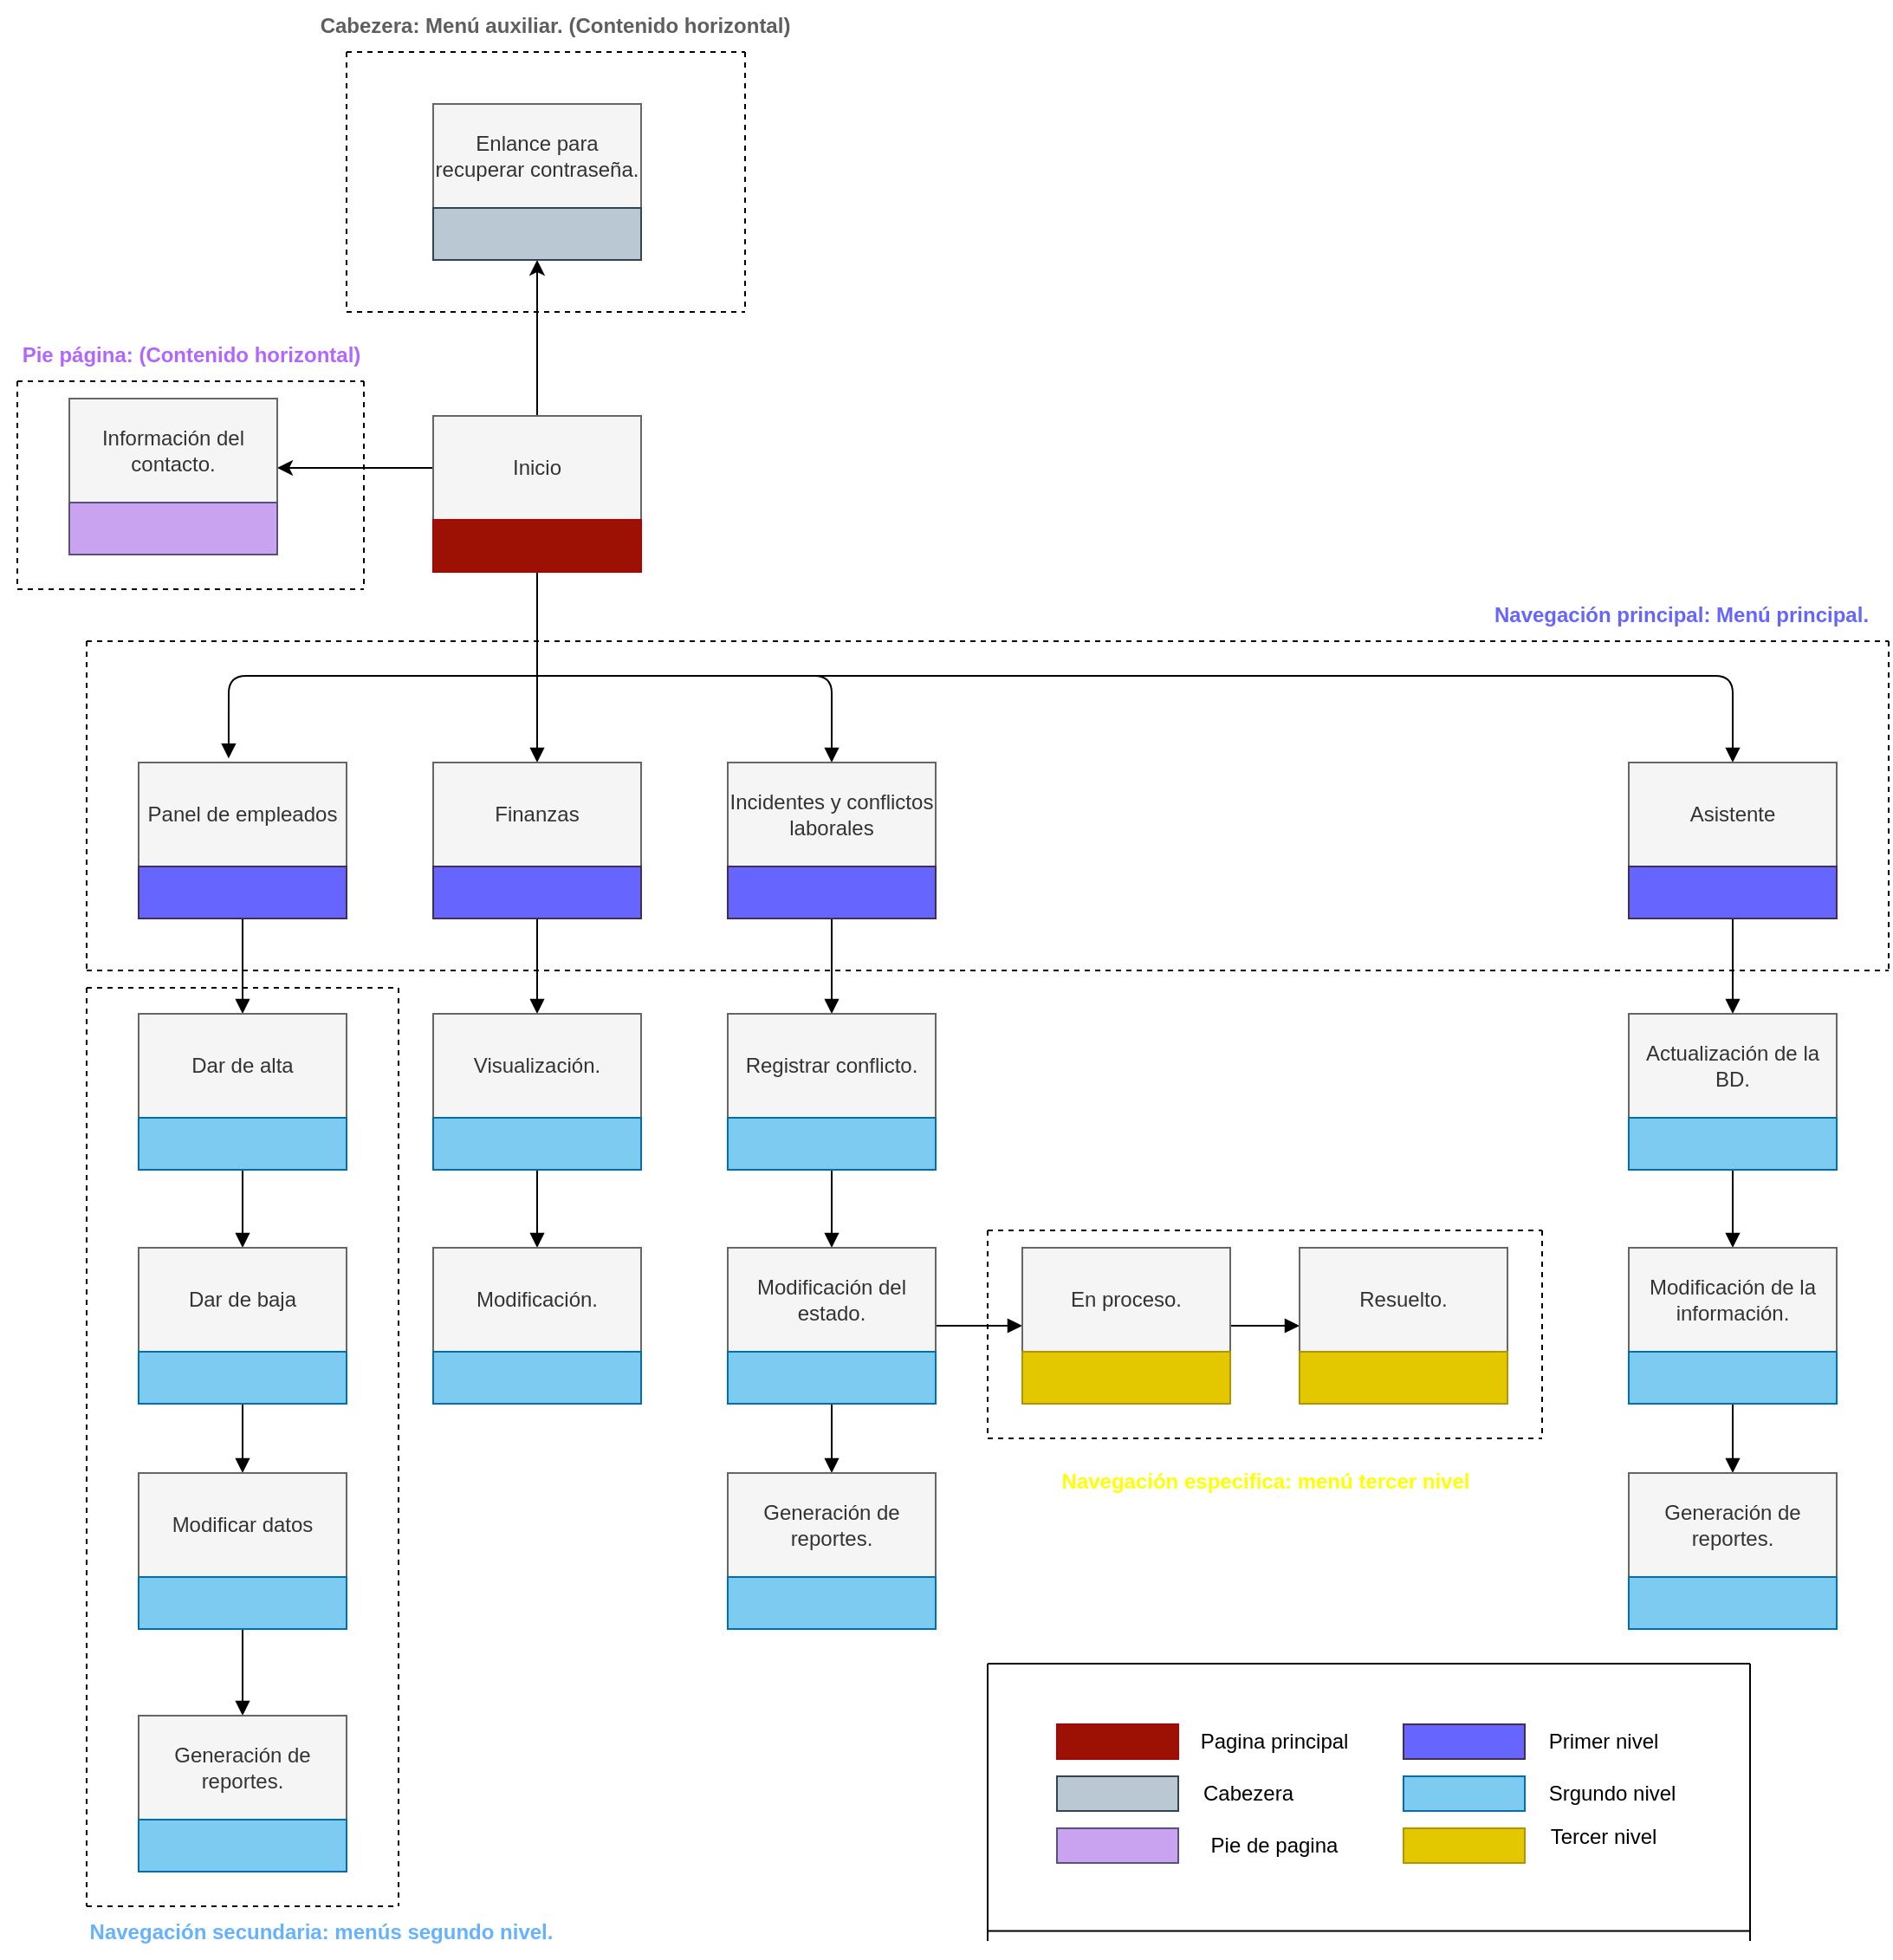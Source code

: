 <mxfile>
    <diagram id="zJPZgAq4HO8ocV3kGykQ" name="Page-1">
        <mxGraphModel dx="960" dy="1762" grid="1" gridSize="10" guides="1" tooltips="1" connect="1" arrows="1" fold="1" page="1" pageScale="1" pageWidth="850" pageHeight="1100" background="#ffffff" math="0" shadow="0">
            <root>
                <mxCell id="0"/>
                <mxCell id="1" parent="0"/>
                <mxCell id="10" style="edgeStyle=none;html=1;strokeColor=#000000;exitX=0;exitY=0.5;exitDx=0;exitDy=0;" edge="1" parent="1" source="4">
                    <mxGeometry relative="1" as="geometry">
                        <mxPoint x="270" y="235" as="sourcePoint"/>
                        <mxPoint x="190" y="230" as="targetPoint"/>
                    </mxGeometry>
                </mxCell>
                <mxCell id="14" style="edgeStyle=none;html=1;exitX=0.5;exitY=0;exitDx=0;exitDy=0;entryX=0.5;entryY=1;entryDx=0;entryDy=0;strokeColor=#000000;" edge="1" parent="1" source="4" target="13">
                    <mxGeometry relative="1" as="geometry"/>
                </mxCell>
                <mxCell id="4" value="Inicio" style="rounded=0;whiteSpace=wrap;html=1;fillColor=#f5f5f5;fontColor=#333333;strokeColor=#666666;" vertex="1" parent="1">
                    <mxGeometry x="280" y="200" width="120" height="60" as="geometry"/>
                </mxCell>
                <mxCell id="31" style="edgeStyle=none;html=1;exitX=0.5;exitY=1;exitDx=0;exitDy=0;strokeColor=#000000;startArrow=none;startFill=0;endArrow=block;endFill=1;entryX=0.5;entryY=0;entryDx=0;entryDy=0;" edge="1" parent="1" source="7" target="23">
                    <mxGeometry relative="1" as="geometry">
                        <mxPoint x="340" y="330" as="targetPoint"/>
                    </mxGeometry>
                </mxCell>
                <mxCell id="32" style="edgeStyle=none;html=1;entryX=0.433;entryY=-0.04;entryDx=0;entryDy=0;entryPerimeter=0;strokeColor=#000000;startArrow=none;startFill=0;endArrow=block;endFill=1;" edge="1" parent="1" target="21">
                    <mxGeometry relative="1" as="geometry">
                        <mxPoint x="340" y="350" as="sourcePoint"/>
                        <Array as="points">
                            <mxPoint x="162" y="350"/>
                        </Array>
                    </mxGeometry>
                </mxCell>
                <mxCell id="33" style="edgeStyle=none;html=1;entryX=0.5;entryY=0;entryDx=0;entryDy=0;strokeColor=#000000;startArrow=none;startFill=0;endArrow=block;endFill=1;" edge="1" parent="1" target="27">
                    <mxGeometry relative="1" as="geometry">
                        <mxPoint x="340" y="350" as="sourcePoint"/>
                        <Array as="points">
                            <mxPoint x="510" y="350"/>
                        </Array>
                    </mxGeometry>
                </mxCell>
                <mxCell id="34" style="edgeStyle=none;html=1;strokeColor=#000000;startArrow=none;startFill=0;endArrow=block;endFill=1;entryX=0.5;entryY=0;entryDx=0;entryDy=0;" edge="1" parent="1" target="29">
                    <mxGeometry relative="1" as="geometry">
                        <mxPoint x="610" y="320" as="targetPoint"/>
                        <mxPoint x="340" y="350" as="sourcePoint"/>
                        <Array as="points">
                            <mxPoint x="1030" y="350"/>
                        </Array>
                    </mxGeometry>
                </mxCell>
                <mxCell id="7" value="" style="rounded=0;whiteSpace=wrap;html=1;fillColor=#9C1104;fontColor=#ffffff;strokeColor=#B20000;" vertex="1" parent="1">
                    <mxGeometry x="280" y="260" width="120" height="30" as="geometry"/>
                </mxCell>
                <mxCell id="8" value="Información del contacto." style="rounded=0;whiteSpace=wrap;html=1;fillColor=#f5f5f5;fontColor=#333333;strokeColor=#666666;" vertex="1" parent="1">
                    <mxGeometry x="70" y="190" width="120" height="60" as="geometry"/>
                </mxCell>
                <mxCell id="9" value="" style="rounded=0;whiteSpace=wrap;html=1;fillColor=#c9a3f0;strokeColor=#56517e;" vertex="1" parent="1">
                    <mxGeometry x="70" y="250" width="120" height="30" as="geometry"/>
                </mxCell>
                <mxCell id="12" value="Enlance para recuperar contraseña." style="rounded=0;whiteSpace=wrap;html=1;fillColor=#f5f5f5;fontColor=#333333;strokeColor=#666666;" vertex="1" parent="1">
                    <mxGeometry x="280" y="20" width="120" height="60" as="geometry"/>
                </mxCell>
                <mxCell id="13" value="" style="rounded=0;whiteSpace=wrap;html=1;fillColor=#BAC8D3;fontColor=#ffffff;strokeColor=#314354;" vertex="1" parent="1">
                    <mxGeometry x="280" y="80" width="120" height="30" as="geometry"/>
                </mxCell>
                <mxCell id="21" value="Panel de empleados" style="rounded=0;whiteSpace=wrap;html=1;fillColor=#f5f5f5;fontColor=#333333;strokeColor=#666666;" vertex="1" parent="1">
                    <mxGeometry x="110" y="400" width="120" height="60" as="geometry"/>
                </mxCell>
                <mxCell id="43" style="edgeStyle=none;html=1;exitX=0.5;exitY=1;exitDx=0;exitDy=0;entryX=0.5;entryY=0;entryDx=0;entryDy=0;strokeColor=#000000;startArrow=none;startFill=0;endArrow=block;endFill=1;" edge="1" parent="1" source="22" target="35">
                    <mxGeometry relative="1" as="geometry"/>
                </mxCell>
                <mxCell id="22" value="" style="rounded=0;whiteSpace=wrap;html=1;fillColor=#6666FF;fontColor=#ffffff;strokeColor=#432D57;" vertex="1" parent="1">
                    <mxGeometry x="110" y="460" width="120" height="30" as="geometry"/>
                </mxCell>
                <mxCell id="23" value="Finanzas" style="rounded=0;whiteSpace=wrap;html=1;fillColor=#f5f5f5;fontColor=#333333;strokeColor=#666666;" vertex="1" parent="1">
                    <mxGeometry x="280" y="400" width="120" height="60" as="geometry"/>
                </mxCell>
                <mxCell id="58" style="edgeStyle=none;html=1;exitX=0.5;exitY=1;exitDx=0;exitDy=0;entryX=0.5;entryY=0;entryDx=0;entryDy=0;strokeColor=#000000;startArrow=none;startFill=0;endArrow=block;endFill=1;" edge="1" parent="1" source="24" target="47">
                    <mxGeometry relative="1" as="geometry"/>
                </mxCell>
                <mxCell id="24" value="" style="rounded=0;whiteSpace=wrap;html=1;fillColor=#6666FF;fontColor=#ffffff;strokeColor=#432D57;" vertex="1" parent="1">
                    <mxGeometry x="280" y="460" width="120" height="30" as="geometry"/>
                </mxCell>
                <mxCell id="27" value="Incidentes y conflictos laborales" style="rounded=0;whiteSpace=wrap;html=1;fillColor=#f5f5f5;fontColor=#333333;strokeColor=#666666;" vertex="1" parent="1">
                    <mxGeometry x="450" y="400" width="120" height="60" as="geometry"/>
                </mxCell>
                <mxCell id="71" style="edgeStyle=none;html=1;exitX=0.5;exitY=1;exitDx=0;exitDy=0;entryX=0.5;entryY=0;entryDx=0;entryDy=0;strokeColor=#000000;startArrow=none;startFill=0;endArrow=block;endFill=1;" edge="1" parent="1" source="28" target="60">
                    <mxGeometry relative="1" as="geometry"/>
                </mxCell>
                <mxCell id="28" value="" style="rounded=0;whiteSpace=wrap;html=1;fillColor=#6666FF;fontColor=#ffffff;strokeColor=#432D57;" vertex="1" parent="1">
                    <mxGeometry x="450" y="460" width="120" height="30" as="geometry"/>
                </mxCell>
                <mxCell id="29" value="Asistente" style="rounded=0;whiteSpace=wrap;html=1;fillColor=#f5f5f5;fontColor=#333333;strokeColor=#666666;" vertex="1" parent="1">
                    <mxGeometry x="970" y="400" width="120" height="60" as="geometry"/>
                </mxCell>
                <mxCell id="80" style="edgeStyle=none;html=1;exitX=0.5;exitY=1;exitDx=0;exitDy=0;strokeColor=#000000;startArrow=none;startFill=0;endArrow=block;endFill=1;entryX=0.5;entryY=0;entryDx=0;entryDy=0;" edge="1" parent="1" source="30" target="72">
                    <mxGeometry relative="1" as="geometry">
                        <mxPoint x="1030" y="540" as="targetPoint"/>
                    </mxGeometry>
                </mxCell>
                <mxCell id="30" value="" style="rounded=0;whiteSpace=wrap;html=1;fillColor=#6666FF;fontColor=#ffffff;strokeColor=#432D57;" vertex="1" parent="1">
                    <mxGeometry x="970" y="460" width="120" height="30" as="geometry"/>
                </mxCell>
                <mxCell id="35" value="Dar de alta" style="rounded=0;whiteSpace=wrap;html=1;fillColor=#f5f5f5;fontColor=#333333;strokeColor=#666666;" vertex="1" parent="1">
                    <mxGeometry x="110" y="545" width="120" height="60" as="geometry"/>
                </mxCell>
                <mxCell id="44" style="edgeStyle=none;html=1;exitX=0.5;exitY=1;exitDx=0;exitDy=0;entryX=0.5;entryY=0;entryDx=0;entryDy=0;strokeColor=#000000;startArrow=none;startFill=0;endArrow=block;endFill=1;" edge="1" parent="1" source="36" target="37">
                    <mxGeometry relative="1" as="geometry"/>
                </mxCell>
                <mxCell id="36" value="" style="rounded=0;whiteSpace=wrap;html=1;fillColor=#7ecbf1;fontColor=#ffffff;strokeColor=#006EAF;" vertex="1" parent="1">
                    <mxGeometry x="110" y="605" width="120" height="30" as="geometry"/>
                </mxCell>
                <mxCell id="37" value="Dar de baja" style="rounded=0;whiteSpace=wrap;html=1;fillColor=#f5f5f5;fontColor=#333333;strokeColor=#666666;" vertex="1" parent="1">
                    <mxGeometry x="110" y="680" width="120" height="60" as="geometry"/>
                </mxCell>
                <mxCell id="45" style="edgeStyle=none;html=1;exitX=0.5;exitY=1;exitDx=0;exitDy=0;entryX=0.5;entryY=0;entryDx=0;entryDy=0;strokeColor=#000000;startArrow=none;startFill=0;endArrow=block;endFill=1;" edge="1" parent="1" source="38" target="39">
                    <mxGeometry relative="1" as="geometry"/>
                </mxCell>
                <mxCell id="38" value="" style="rounded=0;whiteSpace=wrap;html=1;fillColor=#7ecbf1;fontColor=#ffffff;strokeColor=#006EAF;" vertex="1" parent="1">
                    <mxGeometry x="110" y="740" width="120" height="30" as="geometry"/>
                </mxCell>
                <mxCell id="39" value="Modificar datos" style="rounded=0;whiteSpace=wrap;html=1;fillColor=#f5f5f5;fontColor=#333333;strokeColor=#666666;" vertex="1" parent="1">
                    <mxGeometry x="110" y="810" width="120" height="60" as="geometry"/>
                </mxCell>
                <mxCell id="46" style="edgeStyle=none;html=1;exitX=0.5;exitY=1;exitDx=0;exitDy=0;entryX=0.5;entryY=0;entryDx=0;entryDy=0;strokeColor=#000000;startArrow=none;startFill=0;endArrow=block;endFill=1;" edge="1" parent="1" source="40" target="41">
                    <mxGeometry relative="1" as="geometry"/>
                </mxCell>
                <mxCell id="40" value="" style="rounded=0;whiteSpace=wrap;html=1;fillColor=#7ecbf1;fontColor=#ffffff;strokeColor=#006EAF;" vertex="1" parent="1">
                    <mxGeometry x="110" y="870" width="120" height="30" as="geometry"/>
                </mxCell>
                <mxCell id="41" value="Generación de reportes." style="rounded=0;whiteSpace=wrap;html=1;fillColor=#f5f5f5;fontColor=#333333;strokeColor=#666666;" vertex="1" parent="1">
                    <mxGeometry x="110" y="950" width="120" height="60" as="geometry"/>
                </mxCell>
                <mxCell id="42" value="" style="rounded=0;whiteSpace=wrap;html=1;fillColor=#7ecbf1;fontColor=#ffffff;strokeColor=#006EAF;" vertex="1" parent="1">
                    <mxGeometry x="110" y="1010" width="120" height="30" as="geometry"/>
                </mxCell>
                <mxCell id="47" value="Visualización." style="rounded=0;whiteSpace=wrap;html=1;fillColor=#f5f5f5;fontColor=#333333;strokeColor=#666666;" vertex="1" parent="1">
                    <mxGeometry x="280" y="545" width="120" height="60" as="geometry"/>
                </mxCell>
                <mxCell id="48" style="edgeStyle=none;html=1;exitX=0.5;exitY=1;exitDx=0;exitDy=0;entryX=0.5;entryY=0;entryDx=0;entryDy=0;strokeColor=#000000;startArrow=none;startFill=0;endArrow=block;endFill=1;" edge="1" parent="1" source="49" target="50">
                    <mxGeometry relative="1" as="geometry"/>
                </mxCell>
                <mxCell id="49" value="" style="rounded=0;whiteSpace=wrap;html=1;fillColor=#7ecbf1;fontColor=#ffffff;strokeColor=#006EAF;" vertex="1" parent="1">
                    <mxGeometry x="280" y="605" width="120" height="30" as="geometry"/>
                </mxCell>
                <mxCell id="50" value="Modificación." style="rounded=0;whiteSpace=wrap;html=1;fillColor=#f5f5f5;fontColor=#333333;strokeColor=#666666;" vertex="1" parent="1">
                    <mxGeometry x="280" y="680" width="120" height="60" as="geometry"/>
                </mxCell>
                <mxCell id="52" value="" style="rounded=0;whiteSpace=wrap;html=1;fillColor=#7ecbf1;fontColor=#ffffff;strokeColor=#006EAF;" vertex="1" parent="1">
                    <mxGeometry x="280" y="740" width="120" height="30" as="geometry"/>
                </mxCell>
                <mxCell id="60" value="Registrar conflicto." style="rounded=0;whiteSpace=wrap;html=1;fillColor=#f5f5f5;fontColor=#333333;strokeColor=#666666;" vertex="1" parent="1">
                    <mxGeometry x="450" y="545" width="120" height="60" as="geometry"/>
                </mxCell>
                <mxCell id="61" style="edgeStyle=none;html=1;exitX=0.5;exitY=1;exitDx=0;exitDy=0;entryX=0.5;entryY=0;entryDx=0;entryDy=0;strokeColor=#000000;startArrow=none;startFill=0;endArrow=block;endFill=1;" edge="1" parent="1" source="62" target="63">
                    <mxGeometry relative="1" as="geometry"/>
                </mxCell>
                <mxCell id="62" value="" style="rounded=0;whiteSpace=wrap;html=1;fillColor=#7ecbf1;fontColor=#ffffff;strokeColor=#006EAF;" vertex="1" parent="1">
                    <mxGeometry x="450" y="605" width="120" height="30" as="geometry"/>
                </mxCell>
                <mxCell id="85" style="edgeStyle=none;html=1;exitX=1;exitY=0.75;exitDx=0;exitDy=0;entryX=0;entryY=0.75;entryDx=0;entryDy=0;strokeColor=#000000;startArrow=none;startFill=0;endArrow=block;endFill=1;" edge="1" parent="1" source="63" target="81">
                    <mxGeometry relative="1" as="geometry"/>
                </mxCell>
                <mxCell id="63" value="Modificación del estado." style="rounded=0;whiteSpace=wrap;html=1;fillColor=#f5f5f5;fontColor=#333333;strokeColor=#666666;" vertex="1" parent="1">
                    <mxGeometry x="450" y="680" width="120" height="60" as="geometry"/>
                </mxCell>
                <mxCell id="64" style="edgeStyle=none;html=1;exitX=0.5;exitY=1;exitDx=0;exitDy=0;entryX=0.5;entryY=0;entryDx=0;entryDy=0;strokeColor=#000000;startArrow=none;startFill=0;endArrow=block;endFill=1;" edge="1" parent="1" source="65" target="66">
                    <mxGeometry relative="1" as="geometry"/>
                </mxCell>
                <mxCell id="65" value="" style="rounded=0;whiteSpace=wrap;html=1;fillColor=#7ecbf1;fontColor=#ffffff;strokeColor=#006EAF;" vertex="1" parent="1">
                    <mxGeometry x="450" y="740" width="120" height="30" as="geometry"/>
                </mxCell>
                <mxCell id="66" value="Generación de reportes." style="rounded=0;whiteSpace=wrap;html=1;fillColor=#f5f5f5;fontColor=#333333;strokeColor=#666666;" vertex="1" parent="1">
                    <mxGeometry x="450" y="810" width="120" height="60" as="geometry"/>
                </mxCell>
                <mxCell id="68" value="" style="rounded=0;whiteSpace=wrap;html=1;fillColor=#7ecbf1;fontColor=#ffffff;strokeColor=#006EAF;" vertex="1" parent="1">
                    <mxGeometry x="450" y="870" width="120" height="30" as="geometry"/>
                </mxCell>
                <mxCell id="72" value="Actualización de la BD." style="rounded=0;whiteSpace=wrap;html=1;fillColor=#f5f5f5;fontColor=#333333;strokeColor=#666666;" vertex="1" parent="1">
                    <mxGeometry x="970" y="545" width="120" height="60" as="geometry"/>
                </mxCell>
                <mxCell id="73" style="edgeStyle=none;html=1;exitX=0.5;exitY=1;exitDx=0;exitDy=0;entryX=0.5;entryY=0;entryDx=0;entryDy=0;strokeColor=#000000;startArrow=none;startFill=0;endArrow=block;endFill=1;" edge="1" parent="1" source="74" target="75">
                    <mxGeometry relative="1" as="geometry"/>
                </mxCell>
                <mxCell id="74" value="" style="rounded=0;whiteSpace=wrap;html=1;fillColor=#7ecbf1;fontColor=#ffffff;strokeColor=#006EAF;" vertex="1" parent="1">
                    <mxGeometry x="970" y="605" width="120" height="30" as="geometry"/>
                </mxCell>
                <mxCell id="75" value="Modificación de la información." style="rounded=0;whiteSpace=wrap;html=1;fillColor=#f5f5f5;fontColor=#333333;strokeColor=#666666;" vertex="1" parent="1">
                    <mxGeometry x="970" y="680" width="120" height="60" as="geometry"/>
                </mxCell>
                <mxCell id="76" style="edgeStyle=none;html=1;exitX=0.5;exitY=1;exitDx=0;exitDy=0;entryX=0.5;entryY=0;entryDx=0;entryDy=0;strokeColor=#000000;startArrow=none;startFill=0;endArrow=block;endFill=1;" edge="1" parent="1" source="77" target="78">
                    <mxGeometry relative="1" as="geometry"/>
                </mxCell>
                <mxCell id="77" value="" style="rounded=0;whiteSpace=wrap;html=1;fillColor=#7ecbf1;fontColor=#ffffff;strokeColor=#006EAF;" vertex="1" parent="1">
                    <mxGeometry x="970" y="740" width="120" height="30" as="geometry"/>
                </mxCell>
                <mxCell id="78" value="Generación de reportes." style="rounded=0;whiteSpace=wrap;html=1;fillColor=#f5f5f5;fontColor=#333333;strokeColor=#666666;" vertex="1" parent="1">
                    <mxGeometry x="970" y="810" width="120" height="60" as="geometry"/>
                </mxCell>
                <mxCell id="79" value="" style="rounded=0;whiteSpace=wrap;html=1;fillColor=#7ecbf1;fontColor=#ffffff;strokeColor=#006EAF;" vertex="1" parent="1">
                    <mxGeometry x="970" y="870" width="120" height="30" as="geometry"/>
                </mxCell>
                <mxCell id="86" style="edgeStyle=none;html=1;exitX=1;exitY=0.75;exitDx=0;exitDy=0;entryX=0;entryY=0.75;entryDx=0;entryDy=0;strokeColor=#000000;startArrow=none;startFill=0;endArrow=block;endFill=1;" edge="1" parent="1" source="81" target="83">
                    <mxGeometry relative="1" as="geometry"/>
                </mxCell>
                <mxCell id="81" value="En proceso." style="rounded=0;whiteSpace=wrap;html=1;fillColor=#f5f5f5;fontColor=#333333;strokeColor=#666666;" vertex="1" parent="1">
                    <mxGeometry x="620" y="680" width="120" height="60" as="geometry"/>
                </mxCell>
                <mxCell id="82" value="" style="rounded=0;whiteSpace=wrap;html=1;fillColor=#e3c800;fontColor=#000000;strokeColor=#B09500;" vertex="1" parent="1">
                    <mxGeometry x="620" y="740" width="120" height="30" as="geometry"/>
                </mxCell>
                <mxCell id="83" value="Resuelto." style="rounded=0;whiteSpace=wrap;html=1;fillColor=#f5f5f5;fontColor=#333333;strokeColor=#666666;" vertex="1" parent="1">
                    <mxGeometry x="780" y="680" width="120" height="60" as="geometry"/>
                </mxCell>
                <mxCell id="84" value="" style="rounded=0;whiteSpace=wrap;html=1;fillColor=#e3c800;fontColor=#000000;strokeColor=#B09500;" vertex="1" parent="1">
                    <mxGeometry x="780" y="740" width="120" height="30" as="geometry"/>
                </mxCell>
                <mxCell id="Woz1073J_6aak0PEf7wt-86" value="" style="endArrow=none;dashed=1;html=1;strokeColor=#000000;" edge="1" parent="1">
                    <mxGeometry width="50" height="50" relative="1" as="geometry">
                        <mxPoint x="230" y="-10" as="sourcePoint"/>
                        <mxPoint x="460" y="-10" as="targetPoint"/>
                        <Array as="points">
                            <mxPoint x="390" y="-10"/>
                        </Array>
                    </mxGeometry>
                </mxCell>
                <mxCell id="Woz1073J_6aak0PEf7wt-87" value="" style="endArrow=none;dashed=1;html=1;strokeColor=#000000;" edge="1" parent="1">
                    <mxGeometry width="50" height="50" relative="1" as="geometry">
                        <mxPoint x="460" y="-10" as="sourcePoint"/>
                        <mxPoint x="460" y="140" as="targetPoint"/>
                        <Array as="points">
                            <mxPoint x="460" y="30"/>
                        </Array>
                    </mxGeometry>
                </mxCell>
                <mxCell id="Woz1073J_6aak0PEf7wt-88" value="" style="endArrow=none;dashed=1;html=1;strokeColor=#000000;" edge="1" parent="1">
                    <mxGeometry width="50" height="50" relative="1" as="geometry">
                        <mxPoint x="230" y="140" as="sourcePoint"/>
                        <mxPoint x="460" y="140" as="targetPoint"/>
                        <Array as="points">
                            <mxPoint x="390" y="140"/>
                        </Array>
                    </mxGeometry>
                </mxCell>
                <mxCell id="Woz1073J_6aak0PEf7wt-89" value="" style="endArrow=none;dashed=1;html=1;strokeColor=#000000;" edge="1" parent="1">
                    <mxGeometry width="50" height="50" relative="1" as="geometry">
                        <mxPoint x="230" y="-10" as="sourcePoint"/>
                        <mxPoint x="230" y="140" as="targetPoint"/>
                        <Array as="points">
                            <mxPoint x="230" y="30"/>
                        </Array>
                    </mxGeometry>
                </mxCell>
                <mxCell id="Woz1073J_6aak0PEf7wt-90" value="" style="endArrow=none;dashed=1;html=1;strokeColor=#000000;" edge="1" parent="1">
                    <mxGeometry width="50" height="50" relative="1" as="geometry">
                        <mxPoint x="40" y="180" as="sourcePoint"/>
                        <mxPoint x="240" y="180" as="targetPoint"/>
                        <Array as="points">
                            <mxPoint x="190" y="180"/>
                        </Array>
                    </mxGeometry>
                </mxCell>
                <mxCell id="Woz1073J_6aak0PEf7wt-91" value="" style="endArrow=none;dashed=1;html=1;strokeColor=#000000;fontStyle=1" edge="1" parent="1">
                    <mxGeometry width="50" height="50" relative="1" as="geometry">
                        <mxPoint x="40" y="300" as="sourcePoint"/>
                        <mxPoint x="240" y="300" as="targetPoint"/>
                        <Array as="points">
                            <mxPoint x="190" y="300"/>
                        </Array>
                    </mxGeometry>
                </mxCell>
                <mxCell id="Woz1073J_6aak0PEf7wt-92" value="" style="endArrow=none;dashed=1;html=1;strokeColor=#000000;fontStyle=1" edge="1" parent="1">
                    <mxGeometry width="50" height="50" relative="1" as="geometry">
                        <mxPoint x="240" y="180" as="sourcePoint"/>
                        <mxPoint x="240" y="300" as="targetPoint"/>
                        <Array as="points">
                            <mxPoint x="240" y="220"/>
                        </Array>
                    </mxGeometry>
                </mxCell>
                <mxCell id="Woz1073J_6aak0PEf7wt-93" value="" style="endArrow=none;dashed=1;html=1;strokeColor=#000000;fontStyle=1" edge="1" parent="1">
                    <mxGeometry width="50" height="50" relative="1" as="geometry">
                        <mxPoint x="40" y="180" as="sourcePoint"/>
                        <mxPoint x="40" y="300" as="targetPoint"/>
                        <Array as="points">
                            <mxPoint x="40" y="220"/>
                        </Array>
                    </mxGeometry>
                </mxCell>
                <mxCell id="Woz1073J_6aak0PEf7wt-94" value="Cabezera: Menú auxiliar. (Contenido horizontal)" style="text;html=1;align=center;verticalAlign=middle;resizable=0;points=[];autosize=1;strokeColor=none;fillColor=none;fontColor=#5e5e5e;fontStyle=1" vertex="1" parent="1">
                    <mxGeometry x="205" y="-40" width="290" height="30" as="geometry"/>
                </mxCell>
                <mxCell id="Woz1073J_6aak0PEf7wt-95" value="&lt;font color=&quot;#b266ff&quot;&gt;Pie página: (Contenido horizontal)&lt;/font&gt;" style="text;html=1;align=center;verticalAlign=middle;resizable=0;points=[];autosize=1;strokeColor=none;fillColor=none;fontColor=#5e5e5e;fontStyle=1" vertex="1" parent="1">
                    <mxGeometry x="30" y="150" width="220" height="30" as="geometry"/>
                </mxCell>
                <mxCell id="Woz1073J_6aak0PEf7wt-96" value="" style="endArrow=none;dashed=1;html=1;strokeColor=#000000;fontStyle=1" edge="1" parent="1">
                    <mxGeometry width="50" height="50" relative="1" as="geometry">
                        <mxPoint x="80" y="330" as="sourcePoint"/>
                        <mxPoint x="1120" y="330" as="targetPoint"/>
                        <Array as="points">
                            <mxPoint x="240" y="330"/>
                        </Array>
                    </mxGeometry>
                </mxCell>
                <mxCell id="Woz1073J_6aak0PEf7wt-98" value="" style="endArrow=none;dashed=1;html=1;strokeColor=#000000;fontStyle=1" edge="1" parent="1">
                    <mxGeometry width="50" height="50" relative="1" as="geometry">
                        <mxPoint x="80" y="520" as="sourcePoint"/>
                        <mxPoint x="1120" y="520" as="targetPoint"/>
                        <Array as="points">
                            <mxPoint x="240" y="520"/>
                        </Array>
                    </mxGeometry>
                </mxCell>
                <mxCell id="Woz1073J_6aak0PEf7wt-99" value="" style="endArrow=none;dashed=1;html=1;strokeColor=#000000;" edge="1" parent="1">
                    <mxGeometry width="50" height="50" relative="1" as="geometry">
                        <mxPoint x="1120" y="330" as="sourcePoint"/>
                        <mxPoint x="1120" y="520" as="targetPoint"/>
                        <Array as="points">
                            <mxPoint x="1120" y="370"/>
                        </Array>
                    </mxGeometry>
                </mxCell>
                <mxCell id="Woz1073J_6aak0PEf7wt-100" value="" style="endArrow=none;dashed=1;html=1;strokeColor=#000000;" edge="1" parent="1">
                    <mxGeometry width="50" height="50" relative="1" as="geometry">
                        <mxPoint x="80" y="330" as="sourcePoint"/>
                        <mxPoint x="80" y="520" as="targetPoint"/>
                        <Array as="points">
                            <mxPoint x="80" y="370"/>
                        </Array>
                    </mxGeometry>
                </mxCell>
                <mxCell id="Woz1073J_6aak0PEf7wt-101" value="&lt;font&gt;Navegación principal: Menú principal.&lt;/font&gt;" style="text;html=1;align=center;verticalAlign=middle;resizable=0;points=[];autosize=1;strokeColor=none;fillColor=none;fontColor=#6666FF;fontStyle=1" vertex="1" parent="1">
                    <mxGeometry x="880" y="300" width="240" height="30" as="geometry"/>
                </mxCell>
                <mxCell id="Woz1073J_6aak0PEf7wt-102" value="" style="endArrow=none;dashed=1;html=1;strokeColor=#000000;fontStyle=1" edge="1" parent="1">
                    <mxGeometry width="50" height="50" relative="1" as="geometry">
                        <mxPoint x="80" y="530" as="sourcePoint"/>
                        <mxPoint x="260" y="530" as="targetPoint"/>
                        <Array as="points">
                            <mxPoint x="210" y="530"/>
                        </Array>
                    </mxGeometry>
                </mxCell>
                <mxCell id="Woz1073J_6aak0PEf7wt-103" value="" style="endArrow=none;dashed=1;html=1;strokeColor=#000000;fontStyle=1" edge="1" parent="1">
                    <mxGeometry width="50" height="50" relative="1" as="geometry">
                        <mxPoint x="80" y="1060" as="sourcePoint"/>
                        <mxPoint x="260" y="1060" as="targetPoint"/>
                        <Array as="points">
                            <mxPoint x="210" y="1060"/>
                        </Array>
                    </mxGeometry>
                </mxCell>
                <mxCell id="Woz1073J_6aak0PEf7wt-104" value="" style="endArrow=none;dashed=1;html=1;strokeColor=#000000;fontStyle=1" edge="1" parent="1">
                    <mxGeometry width="50" height="50" relative="1" as="geometry">
                        <mxPoint x="260" y="530" as="sourcePoint"/>
                        <mxPoint x="260" y="1060" as="targetPoint"/>
                        <Array as="points">
                            <mxPoint x="260" y="570"/>
                        </Array>
                    </mxGeometry>
                </mxCell>
                <mxCell id="Woz1073J_6aak0PEf7wt-105" value="" style="endArrow=none;dashed=1;html=1;strokeColor=#000000;fontStyle=1" edge="1" parent="1">
                    <mxGeometry width="50" height="50" relative="1" as="geometry">
                        <mxPoint x="80" y="530" as="sourcePoint"/>
                        <mxPoint x="80" y="1060" as="targetPoint"/>
                        <Array as="points">
                            <mxPoint x="80" y="570"/>
                        </Array>
                    </mxGeometry>
                </mxCell>
                <mxCell id="Woz1073J_6aak0PEf7wt-106" value="Navegación secundaria: menús segundo nivel." style="text;html=1;align=center;verticalAlign=middle;resizable=0;points=[];autosize=1;strokeColor=none;fillColor=none;fontColor=#66B2FF;fontStyle=1" vertex="1" parent="1">
                    <mxGeometry x="70" y="1060" width="290" height="30" as="geometry"/>
                </mxCell>
                <mxCell id="Woz1073J_6aak0PEf7wt-107" value="Navegación especifica: menú tercer nivel" style="text;html=1;align=center;verticalAlign=middle;resizable=0;points=[];autosize=1;strokeColor=none;fillColor=none;fontColor=#FFFF00;fontStyle=1" vertex="1" parent="1">
                    <mxGeometry x="630" y="800" width="260" height="30" as="geometry"/>
                </mxCell>
                <mxCell id="Woz1073J_6aak0PEf7wt-108" value="" style="endArrow=none;dashed=1;html=1;strokeColor=#000000;fontStyle=1" edge="1" parent="1">
                    <mxGeometry width="50" height="50" relative="1" as="geometry">
                        <mxPoint x="920" y="670" as="sourcePoint"/>
                        <mxPoint x="920" y="790" as="targetPoint"/>
                        <Array as="points">
                            <mxPoint x="920" y="710"/>
                        </Array>
                    </mxGeometry>
                </mxCell>
                <mxCell id="Woz1073J_6aak0PEf7wt-109" value="" style="endArrow=none;dashed=1;html=1;strokeColor=#000000;fontStyle=1" edge="1" parent="1">
                    <mxGeometry width="50" height="50" relative="1" as="geometry">
                        <mxPoint x="600" y="670" as="sourcePoint"/>
                        <mxPoint x="600" y="790" as="targetPoint"/>
                        <Array as="points">
                            <mxPoint x="600" y="710"/>
                        </Array>
                    </mxGeometry>
                </mxCell>
                <mxCell id="Woz1073J_6aak0PEf7wt-110" value="" style="endArrow=none;dashed=1;html=1;strokeColor=#000000;fontStyle=1" edge="1" parent="1">
                    <mxGeometry width="50" height="50" relative="1" as="geometry">
                        <mxPoint x="600" y="790" as="sourcePoint"/>
                        <mxPoint x="920" y="790" as="targetPoint"/>
                        <Array as="points">
                            <mxPoint x="750" y="790"/>
                        </Array>
                    </mxGeometry>
                </mxCell>
                <mxCell id="Woz1073J_6aak0PEf7wt-111" value="" style="endArrow=none;dashed=1;html=1;strokeColor=#000000;fontStyle=1" edge="1" parent="1">
                    <mxGeometry width="50" height="50" relative="1" as="geometry">
                        <mxPoint x="600.0" y="670" as="sourcePoint"/>
                        <mxPoint x="920" y="670" as="targetPoint"/>
                        <Array as="points">
                            <mxPoint x="750" y="670"/>
                        </Array>
                    </mxGeometry>
                </mxCell>
                <mxCell id="Woz1073J_6aak0PEf7wt-114" value="" style="rounded=0;whiteSpace=wrap;html=1;fillColor=#9C1104;fontColor=#ffffff;strokeColor=#B20000;" vertex="1" parent="1">
                    <mxGeometry x="640" y="955" width="70" height="20" as="geometry"/>
                </mxCell>
                <mxCell id="Woz1073J_6aak0PEf7wt-115" value="" style="rounded=0;whiteSpace=wrap;html=1;fillColor=#BAC8D3;fontColor=#ffffff;strokeColor=#314354;" vertex="1" parent="1">
                    <mxGeometry x="640" y="985" width="70" height="20" as="geometry"/>
                </mxCell>
                <mxCell id="Woz1073J_6aak0PEf7wt-116" value="" style="rounded=0;whiteSpace=wrap;html=1;fillColor=#c9a3f0;strokeColor=#56517e;" vertex="1" parent="1">
                    <mxGeometry x="640" y="1015" width="70" height="20" as="geometry"/>
                </mxCell>
                <mxCell id="Woz1073J_6aak0PEf7wt-117" value="" style="rounded=0;whiteSpace=wrap;html=1;fillColor=#6666FF;fontColor=#ffffff;strokeColor=#432D57;" vertex="1" parent="1">
                    <mxGeometry x="840" y="955" width="70" height="20" as="geometry"/>
                </mxCell>
                <mxCell id="Woz1073J_6aak0PEf7wt-118" value="" style="rounded=0;whiteSpace=wrap;html=1;fillColor=#7ecbf1;fontColor=#ffffff;strokeColor=#006EAF;" vertex="1" parent="1">
                    <mxGeometry x="840" y="985" width="70" height="20" as="geometry"/>
                </mxCell>
                <mxCell id="Woz1073J_6aak0PEf7wt-119" value="" style="rounded=0;whiteSpace=wrap;html=1;fillColor=#e3c800;fontColor=#000000;strokeColor=#B09500;" vertex="1" parent="1">
                    <mxGeometry x="840" y="1015" width="70" height="20" as="geometry"/>
                </mxCell>
                <mxCell id="Woz1073J_6aak0PEf7wt-120" value="Pagina principal" style="text;html=1;align=center;verticalAlign=middle;resizable=0;points=[];autosize=1;strokeColor=none;fillColor=none;fontColor=#000000;" vertex="1" parent="1">
                    <mxGeometry x="710" y="950" width="110" height="30" as="geometry"/>
                </mxCell>
                <mxCell id="Woz1073J_6aak0PEf7wt-121" value="Cabezera" style="text;html=1;align=center;verticalAlign=middle;resizable=0;points=[];autosize=1;strokeColor=none;fillColor=none;fontColor=#000000;" vertex="1" parent="1">
                    <mxGeometry x="710" y="980" width="80" height="30" as="geometry"/>
                </mxCell>
                <mxCell id="Woz1073J_6aak0PEf7wt-122" value="Pie de pagina" style="text;html=1;align=center;verticalAlign=middle;resizable=0;points=[];autosize=1;strokeColor=none;fillColor=none;fontColor=#000000;" vertex="1" parent="1">
                    <mxGeometry x="715" y="1010" width="100" height="30" as="geometry"/>
                </mxCell>
                <mxCell id="Woz1073J_6aak0PEf7wt-123" value="Primer nivel" style="text;html=1;align=center;verticalAlign=middle;resizable=0;points=[];autosize=1;strokeColor=none;fillColor=none;fontColor=#000000;" vertex="1" parent="1">
                    <mxGeometry x="910" y="950" width="90" height="30" as="geometry"/>
                </mxCell>
                <mxCell id="Woz1073J_6aak0PEf7wt-124" value="Srgundo nivel" style="text;html=1;align=center;verticalAlign=middle;resizable=0;points=[];autosize=1;strokeColor=none;fillColor=none;fontColor=#000000;" vertex="1" parent="1">
                    <mxGeometry x="910" y="980" width="100" height="30" as="geometry"/>
                </mxCell>
                <mxCell id="Woz1073J_6aak0PEf7wt-125" value="Tercer nivel" style="text;html=1;align=center;verticalAlign=middle;resizable=0;points=[];autosize=1;strokeColor=none;fillColor=none;fontColor=#000000;" vertex="1" parent="1">
                    <mxGeometry x="915" y="1005" width="80" height="30" as="geometry"/>
                </mxCell>
                <mxCell id="Woz1073J_6aak0PEf7wt-126" value="" style="endArrow=none;html=1;strokeColor=#000000;fontColor=#000000;fontStyle=1" edge="1" parent="1">
                    <mxGeometry width="50" height="50" relative="1" as="geometry">
                        <mxPoint x="600" y="920" as="sourcePoint"/>
                        <mxPoint x="1040" y="920" as="targetPoint"/>
                    </mxGeometry>
                </mxCell>
                <mxCell id="Woz1073J_6aak0PEf7wt-127" value="" style="endArrow=none;html=1;strokeColor=#000000;fontColor=#000000;fontStyle=1" edge="1" parent="1">
                    <mxGeometry width="50" height="50" relative="1" as="geometry">
                        <mxPoint x="600.0" y="1074.29" as="sourcePoint"/>
                        <mxPoint x="1040" y="1074.29" as="targetPoint"/>
                    </mxGeometry>
                </mxCell>
                <mxCell id="Woz1073J_6aak0PEf7wt-128" value="" style="endArrow=none;html=1;strokeColor=#000000;fontColor=#000000;" edge="1" parent="1">
                    <mxGeometry width="50" height="50" relative="1" as="geometry">
                        <mxPoint x="1040" y="1080" as="sourcePoint"/>
                        <mxPoint x="1040" y="920" as="targetPoint"/>
                    </mxGeometry>
                </mxCell>
                <mxCell id="Woz1073J_6aak0PEf7wt-129" value="" style="endArrow=none;html=1;strokeColor=#000000;fontColor=#000000;" edge="1" parent="1">
                    <mxGeometry width="50" height="50" relative="1" as="geometry">
                        <mxPoint x="600" y="1080" as="sourcePoint"/>
                        <mxPoint x="600" y="920" as="targetPoint"/>
                    </mxGeometry>
                </mxCell>
            </root>
        </mxGraphModel>
    </diagram>
</mxfile>